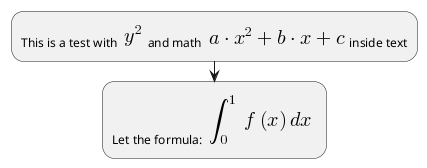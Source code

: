 {
  "sha1": "gsfx747kkp8qnrcnazuey29i4yq8ol2",
  "insertion": {
    "when": "2024-06-01T09:03:08.296Z",
    "url": "https://github.com/plantuml/plantuml/issues/1628",
    "user": "plantuml@gmail.com"
  }
}
@startuml
:This is a test with <math>y^2</math>and math <math>a*x^2+b*x+c</math>inside text;
:Let the formula: <math>int_0^1f(x)dx</math>;
@enduml
